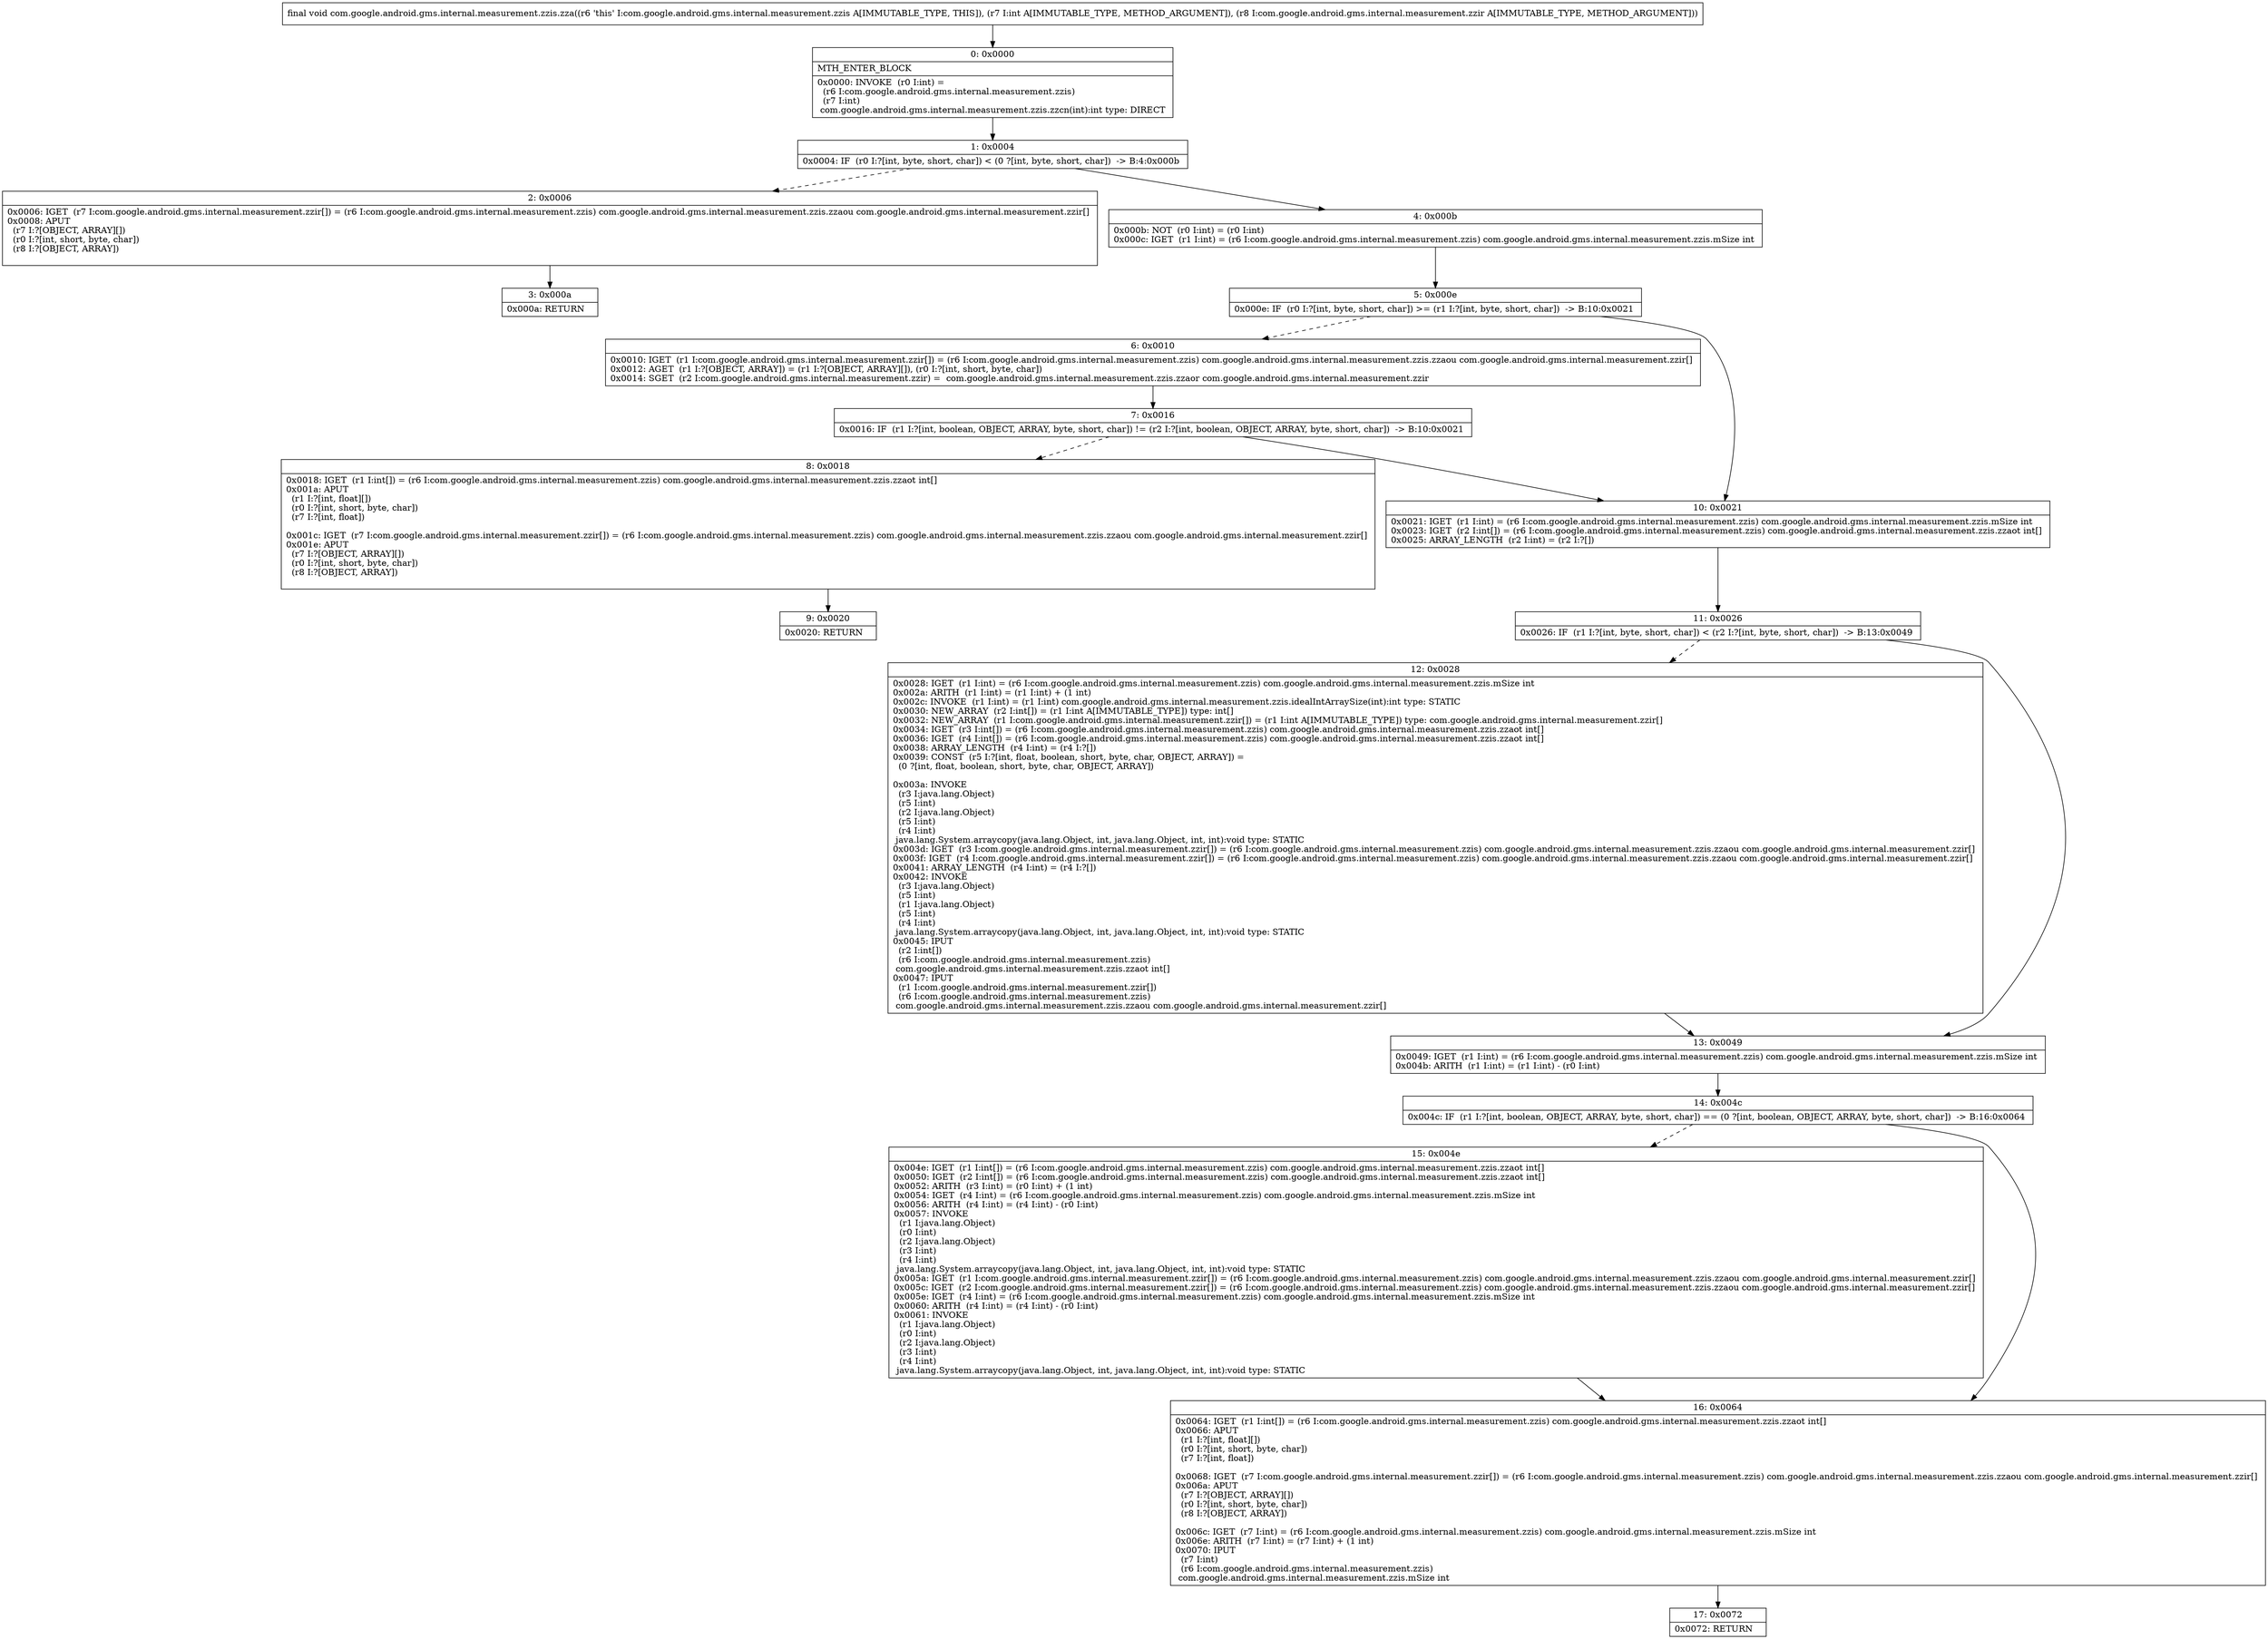 digraph "CFG forcom.google.android.gms.internal.measurement.zzis.zza(ILcom\/google\/android\/gms\/internal\/measurement\/zzir;)V" {
Node_0 [shape=record,label="{0\:\ 0x0000|MTH_ENTER_BLOCK\l|0x0000: INVOKE  (r0 I:int) = \l  (r6 I:com.google.android.gms.internal.measurement.zzis)\l  (r7 I:int)\l com.google.android.gms.internal.measurement.zzis.zzcn(int):int type: DIRECT \l}"];
Node_1 [shape=record,label="{1\:\ 0x0004|0x0004: IF  (r0 I:?[int, byte, short, char]) \< (0 ?[int, byte, short, char])  \-\> B:4:0x000b \l}"];
Node_2 [shape=record,label="{2\:\ 0x0006|0x0006: IGET  (r7 I:com.google.android.gms.internal.measurement.zzir[]) = (r6 I:com.google.android.gms.internal.measurement.zzis) com.google.android.gms.internal.measurement.zzis.zzaou com.google.android.gms.internal.measurement.zzir[] \l0x0008: APUT  \l  (r7 I:?[OBJECT, ARRAY][])\l  (r0 I:?[int, short, byte, char])\l  (r8 I:?[OBJECT, ARRAY])\l \l}"];
Node_3 [shape=record,label="{3\:\ 0x000a|0x000a: RETURN   \l}"];
Node_4 [shape=record,label="{4\:\ 0x000b|0x000b: NOT  (r0 I:int) = (r0 I:int) \l0x000c: IGET  (r1 I:int) = (r6 I:com.google.android.gms.internal.measurement.zzis) com.google.android.gms.internal.measurement.zzis.mSize int \l}"];
Node_5 [shape=record,label="{5\:\ 0x000e|0x000e: IF  (r0 I:?[int, byte, short, char]) \>= (r1 I:?[int, byte, short, char])  \-\> B:10:0x0021 \l}"];
Node_6 [shape=record,label="{6\:\ 0x0010|0x0010: IGET  (r1 I:com.google.android.gms.internal.measurement.zzir[]) = (r6 I:com.google.android.gms.internal.measurement.zzis) com.google.android.gms.internal.measurement.zzis.zzaou com.google.android.gms.internal.measurement.zzir[] \l0x0012: AGET  (r1 I:?[OBJECT, ARRAY]) = (r1 I:?[OBJECT, ARRAY][]), (r0 I:?[int, short, byte, char]) \l0x0014: SGET  (r2 I:com.google.android.gms.internal.measurement.zzir) =  com.google.android.gms.internal.measurement.zzis.zzaor com.google.android.gms.internal.measurement.zzir \l}"];
Node_7 [shape=record,label="{7\:\ 0x0016|0x0016: IF  (r1 I:?[int, boolean, OBJECT, ARRAY, byte, short, char]) != (r2 I:?[int, boolean, OBJECT, ARRAY, byte, short, char])  \-\> B:10:0x0021 \l}"];
Node_8 [shape=record,label="{8\:\ 0x0018|0x0018: IGET  (r1 I:int[]) = (r6 I:com.google.android.gms.internal.measurement.zzis) com.google.android.gms.internal.measurement.zzis.zzaot int[] \l0x001a: APUT  \l  (r1 I:?[int, float][])\l  (r0 I:?[int, short, byte, char])\l  (r7 I:?[int, float])\l \l0x001c: IGET  (r7 I:com.google.android.gms.internal.measurement.zzir[]) = (r6 I:com.google.android.gms.internal.measurement.zzis) com.google.android.gms.internal.measurement.zzis.zzaou com.google.android.gms.internal.measurement.zzir[] \l0x001e: APUT  \l  (r7 I:?[OBJECT, ARRAY][])\l  (r0 I:?[int, short, byte, char])\l  (r8 I:?[OBJECT, ARRAY])\l \l}"];
Node_9 [shape=record,label="{9\:\ 0x0020|0x0020: RETURN   \l}"];
Node_10 [shape=record,label="{10\:\ 0x0021|0x0021: IGET  (r1 I:int) = (r6 I:com.google.android.gms.internal.measurement.zzis) com.google.android.gms.internal.measurement.zzis.mSize int \l0x0023: IGET  (r2 I:int[]) = (r6 I:com.google.android.gms.internal.measurement.zzis) com.google.android.gms.internal.measurement.zzis.zzaot int[] \l0x0025: ARRAY_LENGTH  (r2 I:int) = (r2 I:?[]) \l}"];
Node_11 [shape=record,label="{11\:\ 0x0026|0x0026: IF  (r1 I:?[int, byte, short, char]) \< (r2 I:?[int, byte, short, char])  \-\> B:13:0x0049 \l}"];
Node_12 [shape=record,label="{12\:\ 0x0028|0x0028: IGET  (r1 I:int) = (r6 I:com.google.android.gms.internal.measurement.zzis) com.google.android.gms.internal.measurement.zzis.mSize int \l0x002a: ARITH  (r1 I:int) = (r1 I:int) + (1 int) \l0x002c: INVOKE  (r1 I:int) = (r1 I:int) com.google.android.gms.internal.measurement.zzis.idealIntArraySize(int):int type: STATIC \l0x0030: NEW_ARRAY  (r2 I:int[]) = (r1 I:int A[IMMUTABLE_TYPE]) type: int[] \l0x0032: NEW_ARRAY  (r1 I:com.google.android.gms.internal.measurement.zzir[]) = (r1 I:int A[IMMUTABLE_TYPE]) type: com.google.android.gms.internal.measurement.zzir[] \l0x0034: IGET  (r3 I:int[]) = (r6 I:com.google.android.gms.internal.measurement.zzis) com.google.android.gms.internal.measurement.zzis.zzaot int[] \l0x0036: IGET  (r4 I:int[]) = (r6 I:com.google.android.gms.internal.measurement.zzis) com.google.android.gms.internal.measurement.zzis.zzaot int[] \l0x0038: ARRAY_LENGTH  (r4 I:int) = (r4 I:?[]) \l0x0039: CONST  (r5 I:?[int, float, boolean, short, byte, char, OBJECT, ARRAY]) = \l  (0 ?[int, float, boolean, short, byte, char, OBJECT, ARRAY])\l \l0x003a: INVOKE  \l  (r3 I:java.lang.Object)\l  (r5 I:int)\l  (r2 I:java.lang.Object)\l  (r5 I:int)\l  (r4 I:int)\l java.lang.System.arraycopy(java.lang.Object, int, java.lang.Object, int, int):void type: STATIC \l0x003d: IGET  (r3 I:com.google.android.gms.internal.measurement.zzir[]) = (r6 I:com.google.android.gms.internal.measurement.zzis) com.google.android.gms.internal.measurement.zzis.zzaou com.google.android.gms.internal.measurement.zzir[] \l0x003f: IGET  (r4 I:com.google.android.gms.internal.measurement.zzir[]) = (r6 I:com.google.android.gms.internal.measurement.zzis) com.google.android.gms.internal.measurement.zzis.zzaou com.google.android.gms.internal.measurement.zzir[] \l0x0041: ARRAY_LENGTH  (r4 I:int) = (r4 I:?[]) \l0x0042: INVOKE  \l  (r3 I:java.lang.Object)\l  (r5 I:int)\l  (r1 I:java.lang.Object)\l  (r5 I:int)\l  (r4 I:int)\l java.lang.System.arraycopy(java.lang.Object, int, java.lang.Object, int, int):void type: STATIC \l0x0045: IPUT  \l  (r2 I:int[])\l  (r6 I:com.google.android.gms.internal.measurement.zzis)\l com.google.android.gms.internal.measurement.zzis.zzaot int[] \l0x0047: IPUT  \l  (r1 I:com.google.android.gms.internal.measurement.zzir[])\l  (r6 I:com.google.android.gms.internal.measurement.zzis)\l com.google.android.gms.internal.measurement.zzis.zzaou com.google.android.gms.internal.measurement.zzir[] \l}"];
Node_13 [shape=record,label="{13\:\ 0x0049|0x0049: IGET  (r1 I:int) = (r6 I:com.google.android.gms.internal.measurement.zzis) com.google.android.gms.internal.measurement.zzis.mSize int \l0x004b: ARITH  (r1 I:int) = (r1 I:int) \- (r0 I:int) \l}"];
Node_14 [shape=record,label="{14\:\ 0x004c|0x004c: IF  (r1 I:?[int, boolean, OBJECT, ARRAY, byte, short, char]) == (0 ?[int, boolean, OBJECT, ARRAY, byte, short, char])  \-\> B:16:0x0064 \l}"];
Node_15 [shape=record,label="{15\:\ 0x004e|0x004e: IGET  (r1 I:int[]) = (r6 I:com.google.android.gms.internal.measurement.zzis) com.google.android.gms.internal.measurement.zzis.zzaot int[] \l0x0050: IGET  (r2 I:int[]) = (r6 I:com.google.android.gms.internal.measurement.zzis) com.google.android.gms.internal.measurement.zzis.zzaot int[] \l0x0052: ARITH  (r3 I:int) = (r0 I:int) + (1 int) \l0x0054: IGET  (r4 I:int) = (r6 I:com.google.android.gms.internal.measurement.zzis) com.google.android.gms.internal.measurement.zzis.mSize int \l0x0056: ARITH  (r4 I:int) = (r4 I:int) \- (r0 I:int) \l0x0057: INVOKE  \l  (r1 I:java.lang.Object)\l  (r0 I:int)\l  (r2 I:java.lang.Object)\l  (r3 I:int)\l  (r4 I:int)\l java.lang.System.arraycopy(java.lang.Object, int, java.lang.Object, int, int):void type: STATIC \l0x005a: IGET  (r1 I:com.google.android.gms.internal.measurement.zzir[]) = (r6 I:com.google.android.gms.internal.measurement.zzis) com.google.android.gms.internal.measurement.zzis.zzaou com.google.android.gms.internal.measurement.zzir[] \l0x005c: IGET  (r2 I:com.google.android.gms.internal.measurement.zzir[]) = (r6 I:com.google.android.gms.internal.measurement.zzis) com.google.android.gms.internal.measurement.zzis.zzaou com.google.android.gms.internal.measurement.zzir[] \l0x005e: IGET  (r4 I:int) = (r6 I:com.google.android.gms.internal.measurement.zzis) com.google.android.gms.internal.measurement.zzis.mSize int \l0x0060: ARITH  (r4 I:int) = (r4 I:int) \- (r0 I:int) \l0x0061: INVOKE  \l  (r1 I:java.lang.Object)\l  (r0 I:int)\l  (r2 I:java.lang.Object)\l  (r3 I:int)\l  (r4 I:int)\l java.lang.System.arraycopy(java.lang.Object, int, java.lang.Object, int, int):void type: STATIC \l}"];
Node_16 [shape=record,label="{16\:\ 0x0064|0x0064: IGET  (r1 I:int[]) = (r6 I:com.google.android.gms.internal.measurement.zzis) com.google.android.gms.internal.measurement.zzis.zzaot int[] \l0x0066: APUT  \l  (r1 I:?[int, float][])\l  (r0 I:?[int, short, byte, char])\l  (r7 I:?[int, float])\l \l0x0068: IGET  (r7 I:com.google.android.gms.internal.measurement.zzir[]) = (r6 I:com.google.android.gms.internal.measurement.zzis) com.google.android.gms.internal.measurement.zzis.zzaou com.google.android.gms.internal.measurement.zzir[] \l0x006a: APUT  \l  (r7 I:?[OBJECT, ARRAY][])\l  (r0 I:?[int, short, byte, char])\l  (r8 I:?[OBJECT, ARRAY])\l \l0x006c: IGET  (r7 I:int) = (r6 I:com.google.android.gms.internal.measurement.zzis) com.google.android.gms.internal.measurement.zzis.mSize int \l0x006e: ARITH  (r7 I:int) = (r7 I:int) + (1 int) \l0x0070: IPUT  \l  (r7 I:int)\l  (r6 I:com.google.android.gms.internal.measurement.zzis)\l com.google.android.gms.internal.measurement.zzis.mSize int \l}"];
Node_17 [shape=record,label="{17\:\ 0x0072|0x0072: RETURN   \l}"];
MethodNode[shape=record,label="{final void com.google.android.gms.internal.measurement.zzis.zza((r6 'this' I:com.google.android.gms.internal.measurement.zzis A[IMMUTABLE_TYPE, THIS]), (r7 I:int A[IMMUTABLE_TYPE, METHOD_ARGUMENT]), (r8 I:com.google.android.gms.internal.measurement.zzir A[IMMUTABLE_TYPE, METHOD_ARGUMENT])) }"];
MethodNode -> Node_0;
Node_0 -> Node_1;
Node_1 -> Node_2[style=dashed];
Node_1 -> Node_4;
Node_2 -> Node_3;
Node_4 -> Node_5;
Node_5 -> Node_6[style=dashed];
Node_5 -> Node_10;
Node_6 -> Node_7;
Node_7 -> Node_8[style=dashed];
Node_7 -> Node_10;
Node_8 -> Node_9;
Node_10 -> Node_11;
Node_11 -> Node_12[style=dashed];
Node_11 -> Node_13;
Node_12 -> Node_13;
Node_13 -> Node_14;
Node_14 -> Node_15[style=dashed];
Node_14 -> Node_16;
Node_15 -> Node_16;
Node_16 -> Node_17;
}

